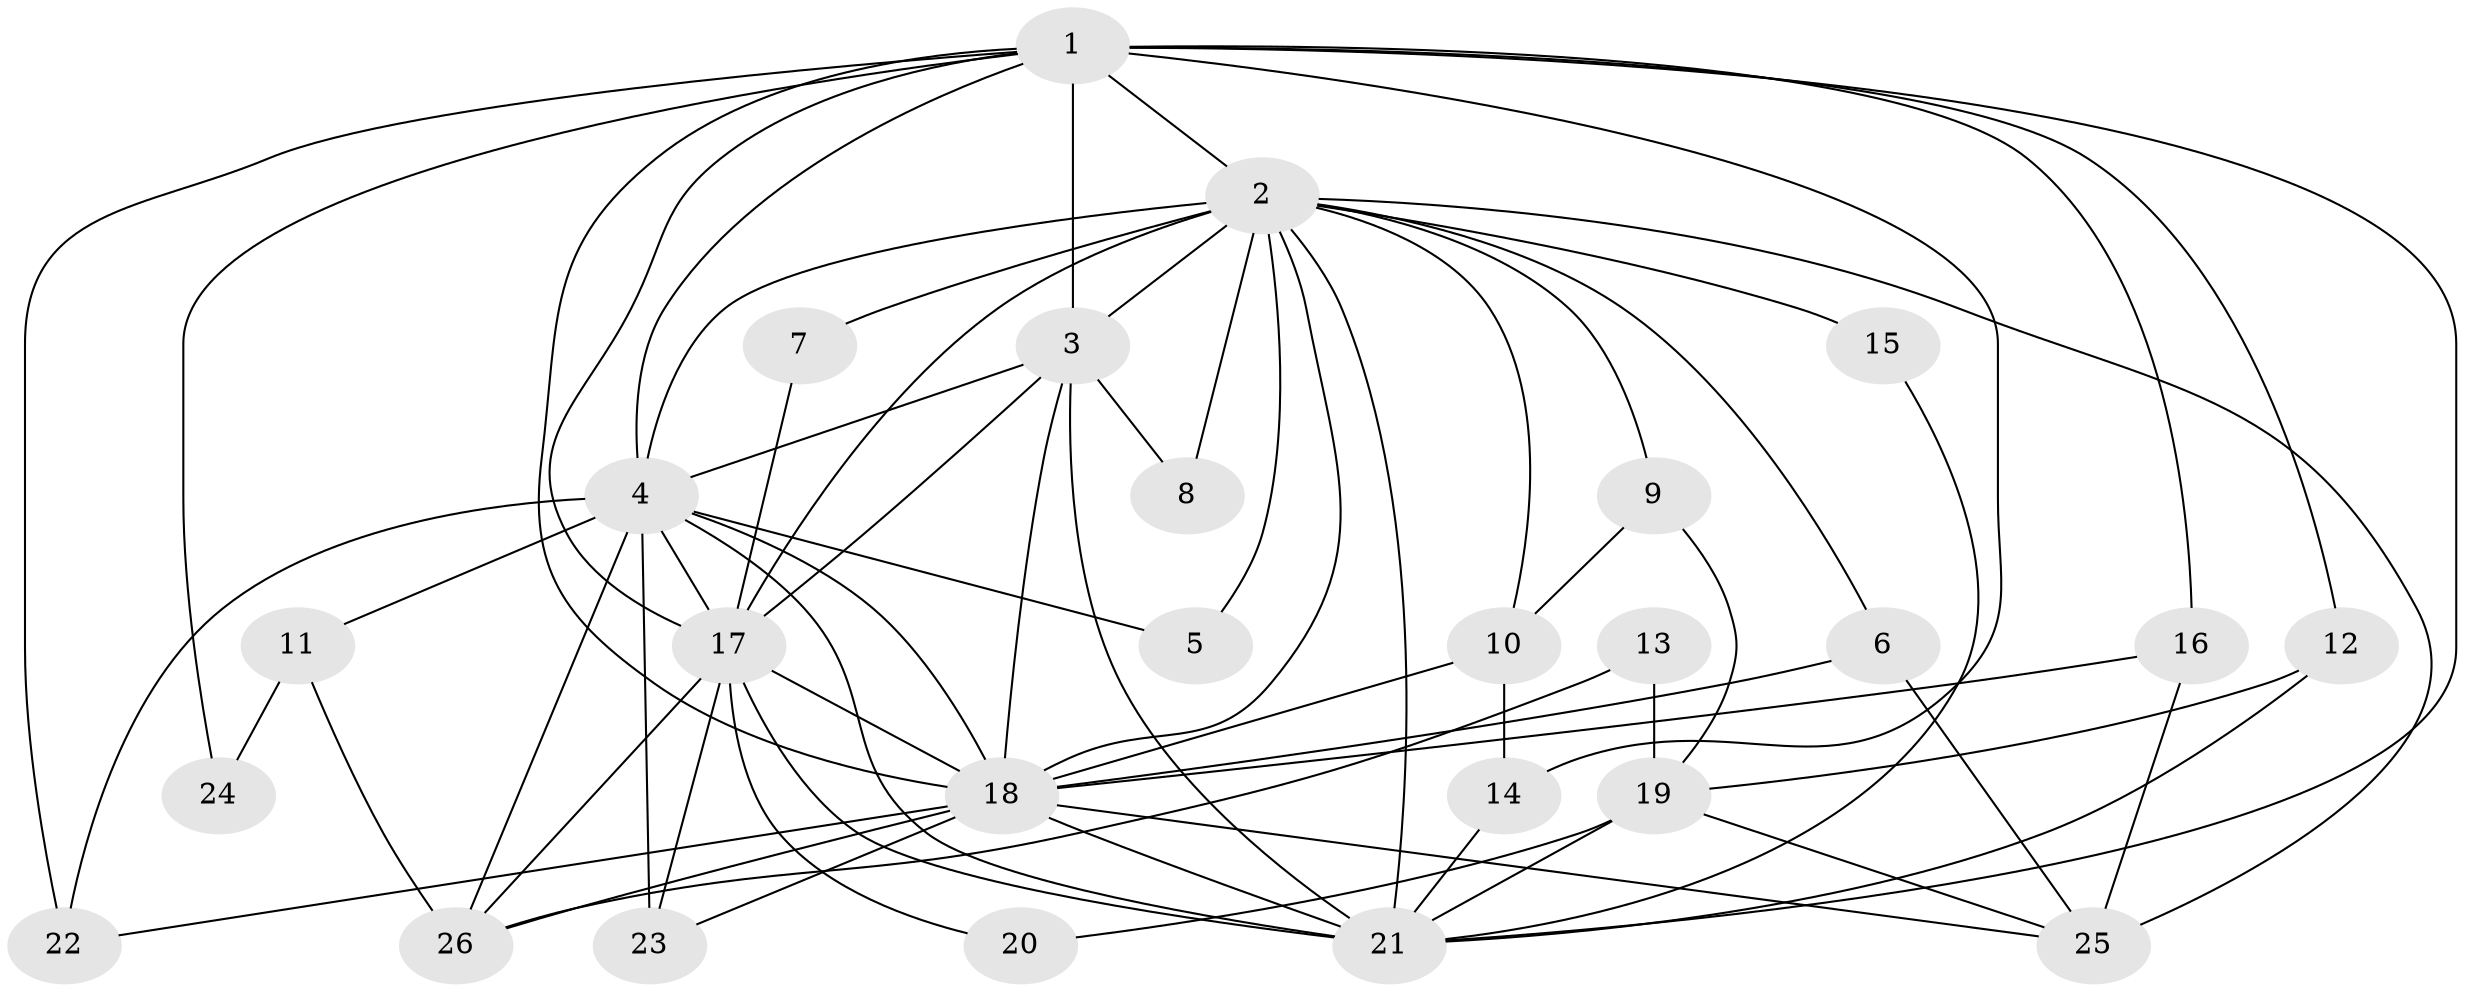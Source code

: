 // original degree distribution, {20: 0.0196078431372549, 12: 0.0392156862745098, 15: 0.0196078431372549, 16: 0.0196078431372549, 14: 0.0196078431372549, 11: 0.0196078431372549, 13: 0.0392156862745098, 17: 0.0196078431372549, 6: 0.0196078431372549, 3: 0.21568627450980393, 2: 0.49019607843137253, 8: 0.0196078431372549, 5: 0.0392156862745098, 4: 0.0196078431372549}
// Generated by graph-tools (version 1.1) at 2025/01/03/09/25 03:01:34]
// undirected, 26 vertices, 67 edges
graph export_dot {
graph [start="1"]
  node [color=gray90,style=filled];
  1;
  2;
  3;
  4;
  5;
  6;
  7;
  8;
  9;
  10;
  11;
  12;
  13;
  14;
  15;
  16;
  17;
  18;
  19;
  20;
  21;
  22;
  23;
  24;
  25;
  26;
  1 -- 2 [weight=4.0];
  1 -- 3 [weight=2.0];
  1 -- 4 [weight=2.0];
  1 -- 12 [weight=1.0];
  1 -- 14 [weight=1.0];
  1 -- 16 [weight=1.0];
  1 -- 17 [weight=2.0];
  1 -- 18 [weight=2.0];
  1 -- 21 [weight=4.0];
  1 -- 22 [weight=2.0];
  1 -- 24 [weight=2.0];
  2 -- 3 [weight=2.0];
  2 -- 4 [weight=2.0];
  2 -- 5 [weight=2.0];
  2 -- 6 [weight=1.0];
  2 -- 7 [weight=1.0];
  2 -- 8 [weight=2.0];
  2 -- 9 [weight=1.0];
  2 -- 10 [weight=1.0];
  2 -- 15 [weight=1.0];
  2 -- 17 [weight=2.0];
  2 -- 18 [weight=2.0];
  2 -- 21 [weight=4.0];
  2 -- 25 [weight=1.0];
  3 -- 4 [weight=1.0];
  3 -- 8 [weight=1.0];
  3 -- 17 [weight=1.0];
  3 -- 18 [weight=2.0];
  3 -- 21 [weight=2.0];
  4 -- 5 [weight=1.0];
  4 -- 11 [weight=1.0];
  4 -- 17 [weight=1.0];
  4 -- 18 [weight=1.0];
  4 -- 21 [weight=3.0];
  4 -- 22 [weight=1.0];
  4 -- 23 [weight=1.0];
  4 -- 26 [weight=2.0];
  6 -- 18 [weight=1.0];
  6 -- 25 [weight=1.0];
  7 -- 17 [weight=1.0];
  9 -- 10 [weight=1.0];
  9 -- 19 [weight=1.0];
  10 -- 14 [weight=1.0];
  10 -- 18 [weight=2.0];
  11 -- 24 [weight=1.0];
  11 -- 26 [weight=1.0];
  12 -- 19 [weight=1.0];
  12 -- 21 [weight=1.0];
  13 -- 19 [weight=1.0];
  13 -- 26 [weight=1.0];
  14 -- 21 [weight=1.0];
  15 -- 21 [weight=1.0];
  16 -- 18 [weight=1.0];
  16 -- 25 [weight=1.0];
  17 -- 18 [weight=1.0];
  17 -- 20 [weight=1.0];
  17 -- 21 [weight=3.0];
  17 -- 23 [weight=1.0];
  17 -- 26 [weight=1.0];
  18 -- 21 [weight=4.0];
  18 -- 22 [weight=1.0];
  18 -- 23 [weight=1.0];
  18 -- 25 [weight=1.0];
  18 -- 26 [weight=1.0];
  19 -- 20 [weight=1.0];
  19 -- 21 [weight=2.0];
  19 -- 25 [weight=1.0];
}
